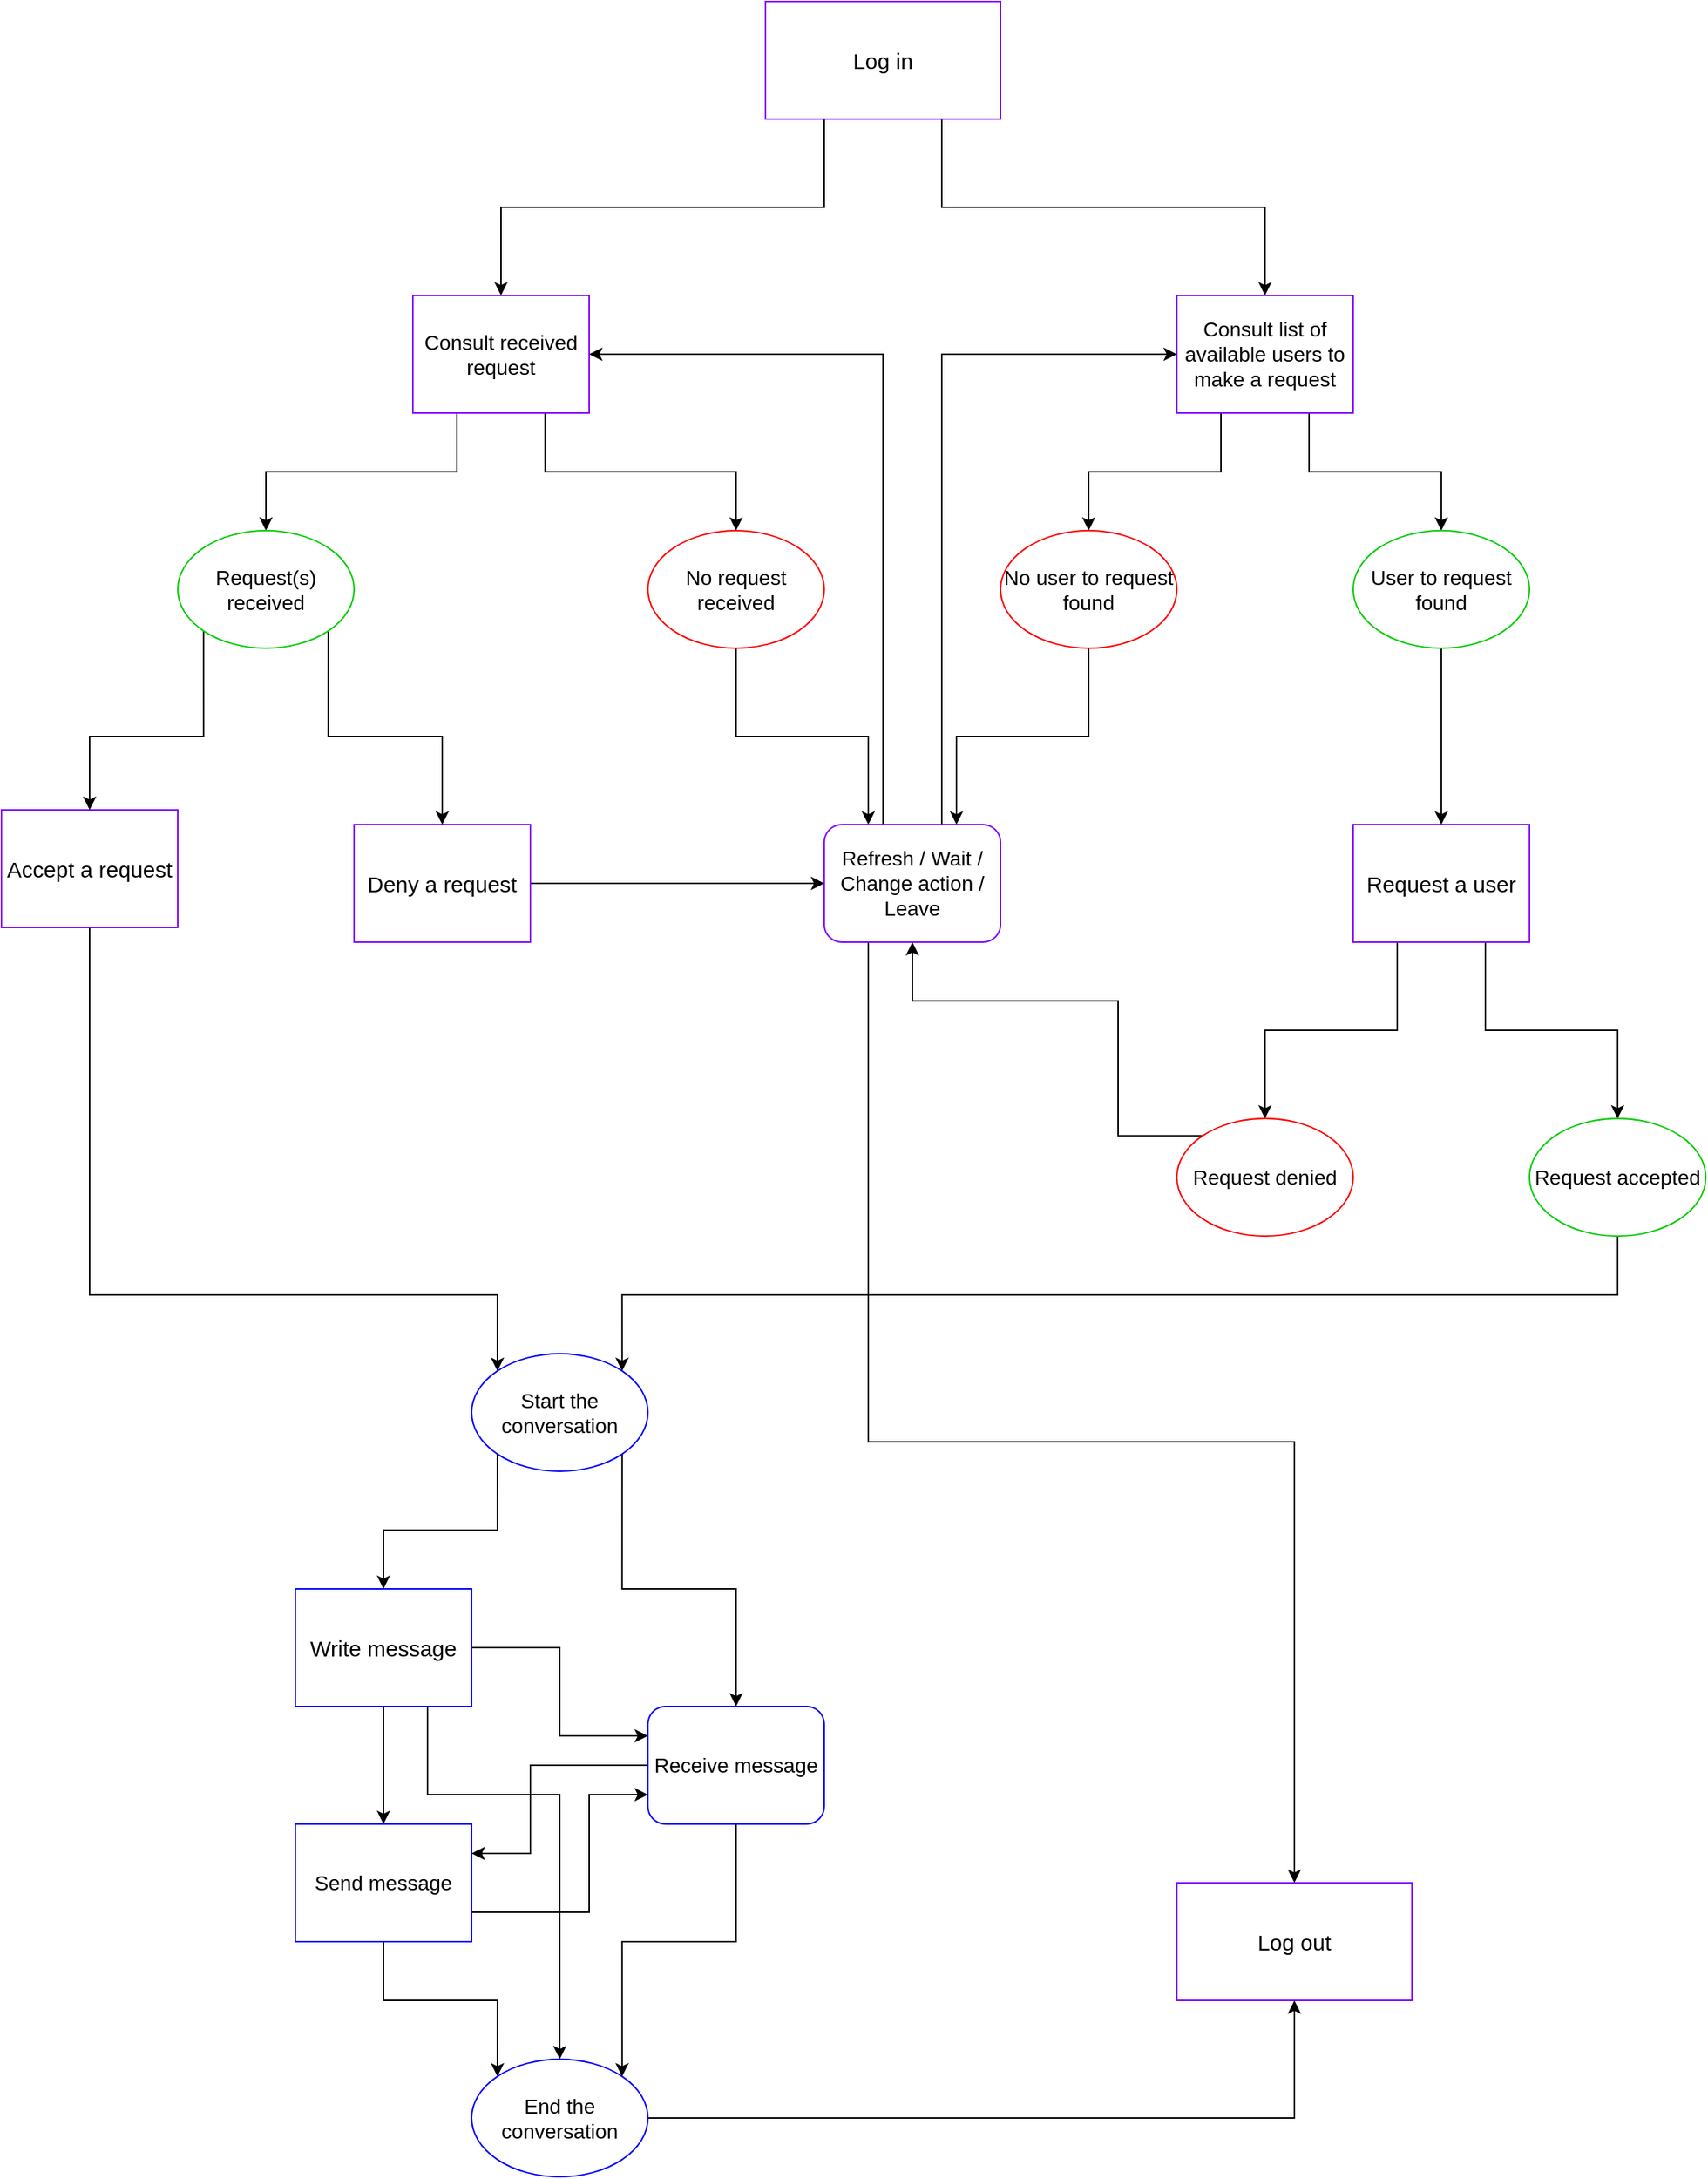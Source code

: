 <mxfile version="13.9.9" type="github"><diagram id="4xfSyRILvvJ5qcTq9c_M" name="Page-1"><mxGraphModel dx="2195" dy="793" grid="1" gridSize="10" guides="1" tooltips="1" connect="1" arrows="1" fold="1" page="1" pageScale="1" pageWidth="827" pageHeight="1169" math="0" shadow="0"><root><mxCell id="0"/><mxCell id="1" parent="0"/><mxCell id="45BCsNxyUKKtiH-OP_Ch-13" style="edgeStyle=orthogonalEdgeStyle;rounded=0;orthogonalLoop=1;jettySize=auto;html=1;entryX=0.5;entryY=0;entryDx=0;entryDy=0;exitX=0.25;exitY=1;exitDx=0;exitDy=0;" edge="1" parent="1" source="45BCsNxyUKKtiH-OP_Ch-1" target="45BCsNxyUKKtiH-OP_Ch-4"><mxGeometry relative="1" as="geometry"/></mxCell><mxCell id="45BCsNxyUKKtiH-OP_Ch-14" style="edgeStyle=orthogonalEdgeStyle;rounded=0;orthogonalLoop=1;jettySize=auto;html=1;entryX=0.5;entryY=0;entryDx=0;entryDy=0;exitX=0.75;exitY=1;exitDx=0;exitDy=0;" edge="1" parent="1" source="45BCsNxyUKKtiH-OP_Ch-1" target="45BCsNxyUKKtiH-OP_Ch-3"><mxGeometry relative="1" as="geometry"/></mxCell><mxCell id="45BCsNxyUKKtiH-OP_Ch-1" value="&lt;font style=&quot;font-size: 15px&quot;&gt;Log in&lt;/font&gt;" style="rounded=0;whiteSpace=wrap;html=1;strokeColor=#7F00FF;" vertex="1" parent="1"><mxGeometry x="360" width="160" height="80" as="geometry"/></mxCell><mxCell id="45BCsNxyUKKtiH-OP_Ch-2" value="&lt;font style=&quot;font-size: 15px&quot;&gt;Log out&lt;/font&gt;" style="rounded=0;whiteSpace=wrap;html=1;strokeColor=#7F00FF;" vertex="1" parent="1"><mxGeometry x="640" y="1280" width="160" height="80" as="geometry"/></mxCell><mxCell id="45BCsNxyUKKtiH-OP_Ch-34" style="edgeStyle=orthogonalEdgeStyle;rounded=0;orthogonalLoop=1;jettySize=auto;html=1;entryX=0.5;entryY=0;entryDx=0;entryDy=0;exitX=0.25;exitY=1;exitDx=0;exitDy=0;" edge="1" parent="1" source="45BCsNxyUKKtiH-OP_Ch-3" target="45BCsNxyUKKtiH-OP_Ch-31"><mxGeometry relative="1" as="geometry"/></mxCell><mxCell id="45BCsNxyUKKtiH-OP_Ch-43" style="edgeStyle=orthogonalEdgeStyle;rounded=0;orthogonalLoop=1;jettySize=auto;html=1;exitX=0.75;exitY=1;exitDx=0;exitDy=0;" edge="1" parent="1" source="45BCsNxyUKKtiH-OP_Ch-3" target="45BCsNxyUKKtiH-OP_Ch-32"><mxGeometry relative="1" as="geometry"/></mxCell><mxCell id="45BCsNxyUKKtiH-OP_Ch-3" value="&lt;font style=&quot;font-size: 14px&quot;&gt;Consult list of available users to make a request&lt;/font&gt;" style="rounded=0;whiteSpace=wrap;html=1;strokeColor=#7F00FF;" vertex="1" parent="1"><mxGeometry x="640" y="200" width="120" height="80" as="geometry"/></mxCell><mxCell id="45BCsNxyUKKtiH-OP_Ch-24" style="edgeStyle=orthogonalEdgeStyle;rounded=0;orthogonalLoop=1;jettySize=auto;html=1;entryX=0.5;entryY=0;entryDx=0;entryDy=0;exitX=0.25;exitY=1;exitDx=0;exitDy=0;" edge="1" parent="1" source="45BCsNxyUKKtiH-OP_Ch-4" target="45BCsNxyUKKtiH-OP_Ch-21"><mxGeometry relative="1" as="geometry"/></mxCell><mxCell id="45BCsNxyUKKtiH-OP_Ch-25" style="edgeStyle=orthogonalEdgeStyle;rounded=0;orthogonalLoop=1;jettySize=auto;html=1;exitX=0.75;exitY=1;exitDx=0;exitDy=0;" edge="1" parent="1" source="45BCsNxyUKKtiH-OP_Ch-4" target="45BCsNxyUKKtiH-OP_Ch-23"><mxGeometry relative="1" as="geometry"/></mxCell><mxCell id="45BCsNxyUKKtiH-OP_Ch-4" value="&lt;font style=&quot;font-size: 14px&quot;&gt;Consult received request&lt;/font&gt;" style="rounded=0;whiteSpace=wrap;html=1;strokeColor=#7F00FF;" vertex="1" parent="1"><mxGeometry x="120" y="200" width="120" height="80" as="geometry"/></mxCell><mxCell id="45BCsNxyUKKtiH-OP_Ch-55" style="edgeStyle=orthogonalEdgeStyle;rounded=0;orthogonalLoop=1;jettySize=auto;html=1;entryX=0.5;entryY=0;entryDx=0;entryDy=0;exitX=0.25;exitY=1;exitDx=0;exitDy=0;" edge="1" parent="1" source="45BCsNxyUKKtiH-OP_Ch-5" target="45BCsNxyUKKtiH-OP_Ch-53"><mxGeometry relative="1" as="geometry"/></mxCell><mxCell id="45BCsNxyUKKtiH-OP_Ch-56" style="edgeStyle=orthogonalEdgeStyle;rounded=0;orthogonalLoop=1;jettySize=auto;html=1;exitX=0.75;exitY=1;exitDx=0;exitDy=0;" edge="1" parent="1" source="45BCsNxyUKKtiH-OP_Ch-5" target="45BCsNxyUKKtiH-OP_Ch-54"><mxGeometry relative="1" as="geometry"/></mxCell><mxCell id="45BCsNxyUKKtiH-OP_Ch-5" value="&lt;font style=&quot;font-size: 15px&quot;&gt;Request a user&lt;br&gt;&lt;/font&gt;" style="rounded=0;whiteSpace=wrap;html=1;strokeColor=#7F00FF;" vertex="1" parent="1"><mxGeometry x="760" y="560" width="120" height="80" as="geometry"/></mxCell><mxCell id="45BCsNxyUKKtiH-OP_Ch-77" style="edgeStyle=orthogonalEdgeStyle;rounded=0;orthogonalLoop=1;jettySize=auto;html=1;entryX=0;entryY=0;entryDx=0;entryDy=0;" edge="1" parent="1" source="45BCsNxyUKKtiH-OP_Ch-7" target="45BCsNxyUKKtiH-OP_Ch-64"><mxGeometry relative="1" as="geometry"><Array as="points"><mxPoint x="-100" y="880"/><mxPoint x="178" y="880"/></Array></mxGeometry></mxCell><mxCell id="45BCsNxyUKKtiH-OP_Ch-7" value="&lt;font style=&quot;font-size: 15px&quot;&gt;Accept a request&lt;br&gt;&lt;/font&gt;" style="rounded=0;whiteSpace=wrap;html=1;strokeColor=#7F00FF;" vertex="1" parent="1"><mxGeometry x="-160" y="550" width="120" height="80" as="geometry"/></mxCell><mxCell id="45BCsNxyUKKtiH-OP_Ch-52" style="edgeStyle=orthogonalEdgeStyle;rounded=0;orthogonalLoop=1;jettySize=auto;html=1;entryX=0;entryY=0.5;entryDx=0;entryDy=0;exitX=1;exitY=0.5;exitDx=0;exitDy=0;" edge="1" parent="1" source="45BCsNxyUKKtiH-OP_Ch-8" target="45BCsNxyUKKtiH-OP_Ch-46"><mxGeometry relative="1" as="geometry"/></mxCell><mxCell id="45BCsNxyUKKtiH-OP_Ch-8" value="&lt;font style=&quot;font-size: 15px&quot;&gt;Deny a request&lt;br&gt;&lt;/font&gt;" style="rounded=0;whiteSpace=wrap;html=1;strokeColor=#7F00FF;" vertex="1" parent="1"><mxGeometry x="80" y="560" width="120" height="80" as="geometry"/></mxCell><mxCell id="45BCsNxyUKKtiH-OP_Ch-81" style="edgeStyle=orthogonalEdgeStyle;rounded=0;orthogonalLoop=1;jettySize=auto;html=1;entryX=0.5;entryY=0;entryDx=0;entryDy=0;" edge="1" parent="1" source="45BCsNxyUKKtiH-OP_Ch-9" target="45BCsNxyUKKtiH-OP_Ch-10"><mxGeometry relative="1" as="geometry"/></mxCell><mxCell id="45BCsNxyUKKtiH-OP_Ch-87" style="edgeStyle=orthogonalEdgeStyle;rounded=0;orthogonalLoop=1;jettySize=auto;html=1;exitX=0.75;exitY=1;exitDx=0;exitDy=0;entryX=0.5;entryY=0;entryDx=0;entryDy=0;" edge="1" parent="1" source="45BCsNxyUKKtiH-OP_Ch-9" target="45BCsNxyUKKtiH-OP_Ch-66"><mxGeometry relative="1" as="geometry"><Array as="points"><mxPoint x="130" y="1220"/><mxPoint x="220" y="1220"/></Array></mxGeometry></mxCell><mxCell id="45BCsNxyUKKtiH-OP_Ch-89" style="edgeStyle=orthogonalEdgeStyle;rounded=0;orthogonalLoop=1;jettySize=auto;html=1;entryX=0;entryY=0.25;entryDx=0;entryDy=0;" edge="1" parent="1" source="45BCsNxyUKKtiH-OP_Ch-9" target="45BCsNxyUKKtiH-OP_Ch-68"><mxGeometry relative="1" as="geometry"/></mxCell><mxCell id="45BCsNxyUKKtiH-OP_Ch-9" value="&lt;font style=&quot;font-size: 15px&quot;&gt;Write message&lt;br&gt;&lt;/font&gt;" style="rounded=0;whiteSpace=wrap;html=1;strokeColor=#0000FF;" vertex="1" parent="1"><mxGeometry x="40" y="1080" width="120" height="80" as="geometry"/></mxCell><mxCell id="45BCsNxyUKKtiH-OP_Ch-84" style="edgeStyle=orthogonalEdgeStyle;rounded=0;orthogonalLoop=1;jettySize=auto;html=1;entryX=0;entryY=0;entryDx=0;entryDy=0;" edge="1" parent="1" source="45BCsNxyUKKtiH-OP_Ch-10" target="45BCsNxyUKKtiH-OP_Ch-66"><mxGeometry relative="1" as="geometry"/></mxCell><mxCell id="45BCsNxyUKKtiH-OP_Ch-91" style="edgeStyle=orthogonalEdgeStyle;rounded=0;orthogonalLoop=1;jettySize=auto;html=1;exitX=1;exitY=0.75;exitDx=0;exitDy=0;entryX=0;entryY=0.75;entryDx=0;entryDy=0;" edge="1" parent="1" source="45BCsNxyUKKtiH-OP_Ch-10" target="45BCsNxyUKKtiH-OP_Ch-68"><mxGeometry relative="1" as="geometry"><Array as="points"><mxPoint x="240" y="1300"/><mxPoint x="240" y="1220"/></Array></mxGeometry></mxCell><mxCell id="45BCsNxyUKKtiH-OP_Ch-10" value="&lt;font style=&quot;font-size: 14px&quot;&gt;Send message&lt;/font&gt;" style="rounded=0;whiteSpace=wrap;html=1;strokeColor=#0000FF;" vertex="1" parent="1"><mxGeometry x="40" y="1240" width="120" height="80" as="geometry"/></mxCell><mxCell id="45BCsNxyUKKtiH-OP_Ch-28" style="edgeStyle=orthogonalEdgeStyle;rounded=0;orthogonalLoop=1;jettySize=auto;html=1;entryX=0.5;entryY=0;entryDx=0;entryDy=0;exitX=0;exitY=1;exitDx=0;exitDy=0;" edge="1" parent="1" source="45BCsNxyUKKtiH-OP_Ch-21" target="45BCsNxyUKKtiH-OP_Ch-7"><mxGeometry relative="1" as="geometry"><Array as="points"><mxPoint x="-22" y="500"/><mxPoint x="-100" y="500"/></Array></mxGeometry></mxCell><mxCell id="45BCsNxyUKKtiH-OP_Ch-29" style="edgeStyle=orthogonalEdgeStyle;rounded=0;orthogonalLoop=1;jettySize=auto;html=1;exitX=1;exitY=1;exitDx=0;exitDy=0;" edge="1" parent="1" source="45BCsNxyUKKtiH-OP_Ch-21" target="45BCsNxyUKKtiH-OP_Ch-8"><mxGeometry relative="1" as="geometry"/></mxCell><mxCell id="45BCsNxyUKKtiH-OP_Ch-21" value="&lt;font style=&quot;font-size: 14px&quot;&gt;Request(s) received&lt;/font&gt;" style="ellipse;whiteSpace=wrap;html=1;strokeColor=#00CC00;" vertex="1" parent="1"><mxGeometry x="-40" y="360" width="120" height="80" as="geometry"/></mxCell><mxCell id="45BCsNxyUKKtiH-OP_Ch-47" style="edgeStyle=orthogonalEdgeStyle;rounded=0;orthogonalLoop=1;jettySize=auto;html=1;entryX=0.25;entryY=0;entryDx=0;entryDy=0;" edge="1" parent="1" source="45BCsNxyUKKtiH-OP_Ch-23" target="45BCsNxyUKKtiH-OP_Ch-46"><mxGeometry relative="1" as="geometry"/></mxCell><mxCell id="45BCsNxyUKKtiH-OP_Ch-23" value="&lt;font style=&quot;font-size: 14px&quot;&gt;No request received&lt;/font&gt;" style="ellipse;whiteSpace=wrap;html=1;strokeColor=#FF0000;" vertex="1" parent="1"><mxGeometry x="280" y="360" width="120" height="80" as="geometry"/></mxCell><mxCell id="45BCsNxyUKKtiH-OP_Ch-48" style="edgeStyle=orthogonalEdgeStyle;rounded=0;orthogonalLoop=1;jettySize=auto;html=1;entryX=0.75;entryY=0;entryDx=0;entryDy=0;" edge="1" parent="1" source="45BCsNxyUKKtiH-OP_Ch-31" target="45BCsNxyUKKtiH-OP_Ch-46"><mxGeometry relative="1" as="geometry"/></mxCell><mxCell id="45BCsNxyUKKtiH-OP_Ch-31" value="&lt;font style=&quot;font-size: 14px&quot;&gt;No user to reques&lt;/font&gt;&lt;font style=&quot;font-size: 14px&quot;&gt;t found&lt;/font&gt;" style="ellipse;whiteSpace=wrap;html=1;strokeColor=#FF0000;" vertex="1" parent="1"><mxGeometry x="520" y="360" width="120" height="80" as="geometry"/></mxCell><mxCell id="45BCsNxyUKKtiH-OP_Ch-41" style="edgeStyle=orthogonalEdgeStyle;rounded=0;orthogonalLoop=1;jettySize=auto;html=1;" edge="1" parent="1" source="45BCsNxyUKKtiH-OP_Ch-32" target="45BCsNxyUKKtiH-OP_Ch-5"><mxGeometry relative="1" as="geometry"/></mxCell><mxCell id="45BCsNxyUKKtiH-OP_Ch-32" value="&lt;font style=&quot;font-size: 14px&quot;&gt;User to reques&lt;/font&gt;&lt;font style=&quot;font-size: 14px&quot;&gt;t found&lt;br&gt;&lt;/font&gt;" style="ellipse;whiteSpace=wrap;html=1;strokeColor=#00CC00;" vertex="1" parent="1"><mxGeometry x="760" y="360" width="120" height="80" as="geometry"/></mxCell><mxCell id="45BCsNxyUKKtiH-OP_Ch-95" style="edgeStyle=orthogonalEdgeStyle;rounded=0;orthogonalLoop=1;jettySize=auto;html=1;exitX=0.25;exitY=1;exitDx=0;exitDy=0;entryX=0.5;entryY=0;entryDx=0;entryDy=0;" edge="1" parent="1" source="45BCsNxyUKKtiH-OP_Ch-46" target="45BCsNxyUKKtiH-OP_Ch-2"><mxGeometry relative="1" as="geometry"><Array as="points"><mxPoint x="430" y="980"/><mxPoint x="720" y="980"/></Array></mxGeometry></mxCell><mxCell id="45BCsNxyUKKtiH-OP_Ch-97" style="edgeStyle=orthogonalEdgeStyle;rounded=0;orthogonalLoop=1;jettySize=auto;html=1;entryX=1;entryY=0.5;entryDx=0;entryDy=0;" edge="1" parent="1" source="45BCsNxyUKKtiH-OP_Ch-46" target="45BCsNxyUKKtiH-OP_Ch-4"><mxGeometry relative="1" as="geometry"><Array as="points"><mxPoint x="440" y="240"/></Array></mxGeometry></mxCell><mxCell id="45BCsNxyUKKtiH-OP_Ch-98" style="edgeStyle=orthogonalEdgeStyle;rounded=0;orthogonalLoop=1;jettySize=auto;html=1;entryX=0;entryY=0.5;entryDx=0;entryDy=0;" edge="1" parent="1" source="45BCsNxyUKKtiH-OP_Ch-46" target="45BCsNxyUKKtiH-OP_Ch-3"><mxGeometry relative="1" as="geometry"><Array as="points"><mxPoint x="480" y="240"/></Array></mxGeometry></mxCell><mxCell id="45BCsNxyUKKtiH-OP_Ch-46" value="&lt;div&gt;&lt;font style=&quot;font-size: 14px&quot;&gt;Refresh / Wait / Change action /&lt;/font&gt;&lt;/div&gt;&lt;div&gt;&lt;font style=&quot;font-size: 14px&quot;&gt;Leave&lt;br&gt;&lt;/font&gt;&lt;/div&gt;" style="rounded=1;whiteSpace=wrap;html=1;strokeColor=#7F00FF;" vertex="1" parent="1"><mxGeometry x="400" y="560" width="120" height="80" as="geometry"/></mxCell><mxCell id="45BCsNxyUKKtiH-OP_Ch-57" style="edgeStyle=orthogonalEdgeStyle;rounded=0;orthogonalLoop=1;jettySize=auto;html=1;exitX=0;exitY=0;exitDx=0;exitDy=0;entryX=0.5;entryY=1;entryDx=0;entryDy=0;" edge="1" parent="1" source="45BCsNxyUKKtiH-OP_Ch-53" target="45BCsNxyUKKtiH-OP_Ch-46"><mxGeometry relative="1" as="geometry"><Array as="points"><mxPoint x="600" y="772"/><mxPoint x="600" y="680"/><mxPoint x="460" y="680"/></Array></mxGeometry></mxCell><mxCell id="45BCsNxyUKKtiH-OP_Ch-53" value="&lt;font style=&quot;font-size: 14px&quot;&gt;Request denied&lt;/font&gt;" style="ellipse;whiteSpace=wrap;html=1;strokeColor=#FF0000;" vertex="1" parent="1"><mxGeometry x="640" y="760" width="120" height="80" as="geometry"/></mxCell><mxCell id="45BCsNxyUKKtiH-OP_Ch-78" style="edgeStyle=orthogonalEdgeStyle;rounded=0;orthogonalLoop=1;jettySize=auto;html=1;entryX=1;entryY=0;entryDx=0;entryDy=0;" edge="1" parent="1" source="45BCsNxyUKKtiH-OP_Ch-54" target="45BCsNxyUKKtiH-OP_Ch-64"><mxGeometry relative="1" as="geometry"><Array as="points"><mxPoint x="940" y="880"/><mxPoint x="262" y="880"/></Array></mxGeometry></mxCell><mxCell id="45BCsNxyUKKtiH-OP_Ch-54" value="&lt;font style=&quot;font-size: 14px&quot;&gt;Request accepted&lt;/font&gt;" style="ellipse;whiteSpace=wrap;html=1;strokeColor=#00CC00;" vertex="1" parent="1"><mxGeometry x="880" y="760" width="120" height="80" as="geometry"/></mxCell><mxCell id="45BCsNxyUKKtiH-OP_Ch-79" style="edgeStyle=orthogonalEdgeStyle;rounded=0;orthogonalLoop=1;jettySize=auto;html=1;entryX=0.5;entryY=0;entryDx=0;entryDy=0;exitX=0;exitY=1;exitDx=0;exitDy=0;" edge="1" parent="1" source="45BCsNxyUKKtiH-OP_Ch-64" target="45BCsNxyUKKtiH-OP_Ch-9"><mxGeometry relative="1" as="geometry"/></mxCell><mxCell id="45BCsNxyUKKtiH-OP_Ch-80" style="edgeStyle=orthogonalEdgeStyle;rounded=0;orthogonalLoop=1;jettySize=auto;html=1;exitX=1;exitY=1;exitDx=0;exitDy=0;" edge="1" parent="1" source="45BCsNxyUKKtiH-OP_Ch-64" target="45BCsNxyUKKtiH-OP_Ch-68"><mxGeometry relative="1" as="geometry"/></mxCell><mxCell id="45BCsNxyUKKtiH-OP_Ch-64" value="&lt;font style=&quot;font-size: 14px&quot;&gt;Start the conversation&lt;/font&gt;" style="ellipse;whiteSpace=wrap;html=1;strokeColor=#0000FF;" vertex="1" parent="1"><mxGeometry x="160" y="920" width="120" height="80" as="geometry"/></mxCell><mxCell id="45BCsNxyUKKtiH-OP_Ch-92" style="edgeStyle=orthogonalEdgeStyle;rounded=0;orthogonalLoop=1;jettySize=auto;html=1;entryX=0.5;entryY=1;entryDx=0;entryDy=0;" edge="1" parent="1" source="45BCsNxyUKKtiH-OP_Ch-66" target="45BCsNxyUKKtiH-OP_Ch-2"><mxGeometry relative="1" as="geometry"/></mxCell><mxCell id="45BCsNxyUKKtiH-OP_Ch-66" value="&lt;font style=&quot;font-size: 14px&quot;&gt;End the conversation&lt;/font&gt;" style="ellipse;whiteSpace=wrap;html=1;strokeColor=#0000FF;" vertex="1" parent="1"><mxGeometry x="160" y="1400" width="120" height="80" as="geometry"/></mxCell><mxCell id="45BCsNxyUKKtiH-OP_Ch-86" style="edgeStyle=orthogonalEdgeStyle;rounded=0;orthogonalLoop=1;jettySize=auto;html=1;entryX=1;entryY=0;entryDx=0;entryDy=0;" edge="1" parent="1" source="45BCsNxyUKKtiH-OP_Ch-68" target="45BCsNxyUKKtiH-OP_Ch-66"><mxGeometry relative="1" as="geometry"/></mxCell><mxCell id="45BCsNxyUKKtiH-OP_Ch-90" style="edgeStyle=orthogonalEdgeStyle;rounded=0;orthogonalLoop=1;jettySize=auto;html=1;entryX=1;entryY=0.25;entryDx=0;entryDy=0;" edge="1" parent="1" source="45BCsNxyUKKtiH-OP_Ch-68" target="45BCsNxyUKKtiH-OP_Ch-10"><mxGeometry relative="1" as="geometry"><Array as="points"><mxPoint x="200" y="1200"/><mxPoint x="200" y="1260"/></Array></mxGeometry></mxCell><mxCell id="45BCsNxyUKKtiH-OP_Ch-68" value="&lt;font style=&quot;font-size: 14px&quot;&gt;Receive message&lt;/font&gt;" style="rounded=1;whiteSpace=wrap;html=1;strokeColor=#0000FF;" vertex="1" parent="1"><mxGeometry x="280" y="1160" width="120" height="80" as="geometry"/></mxCell></root></mxGraphModel></diagram></mxfile>